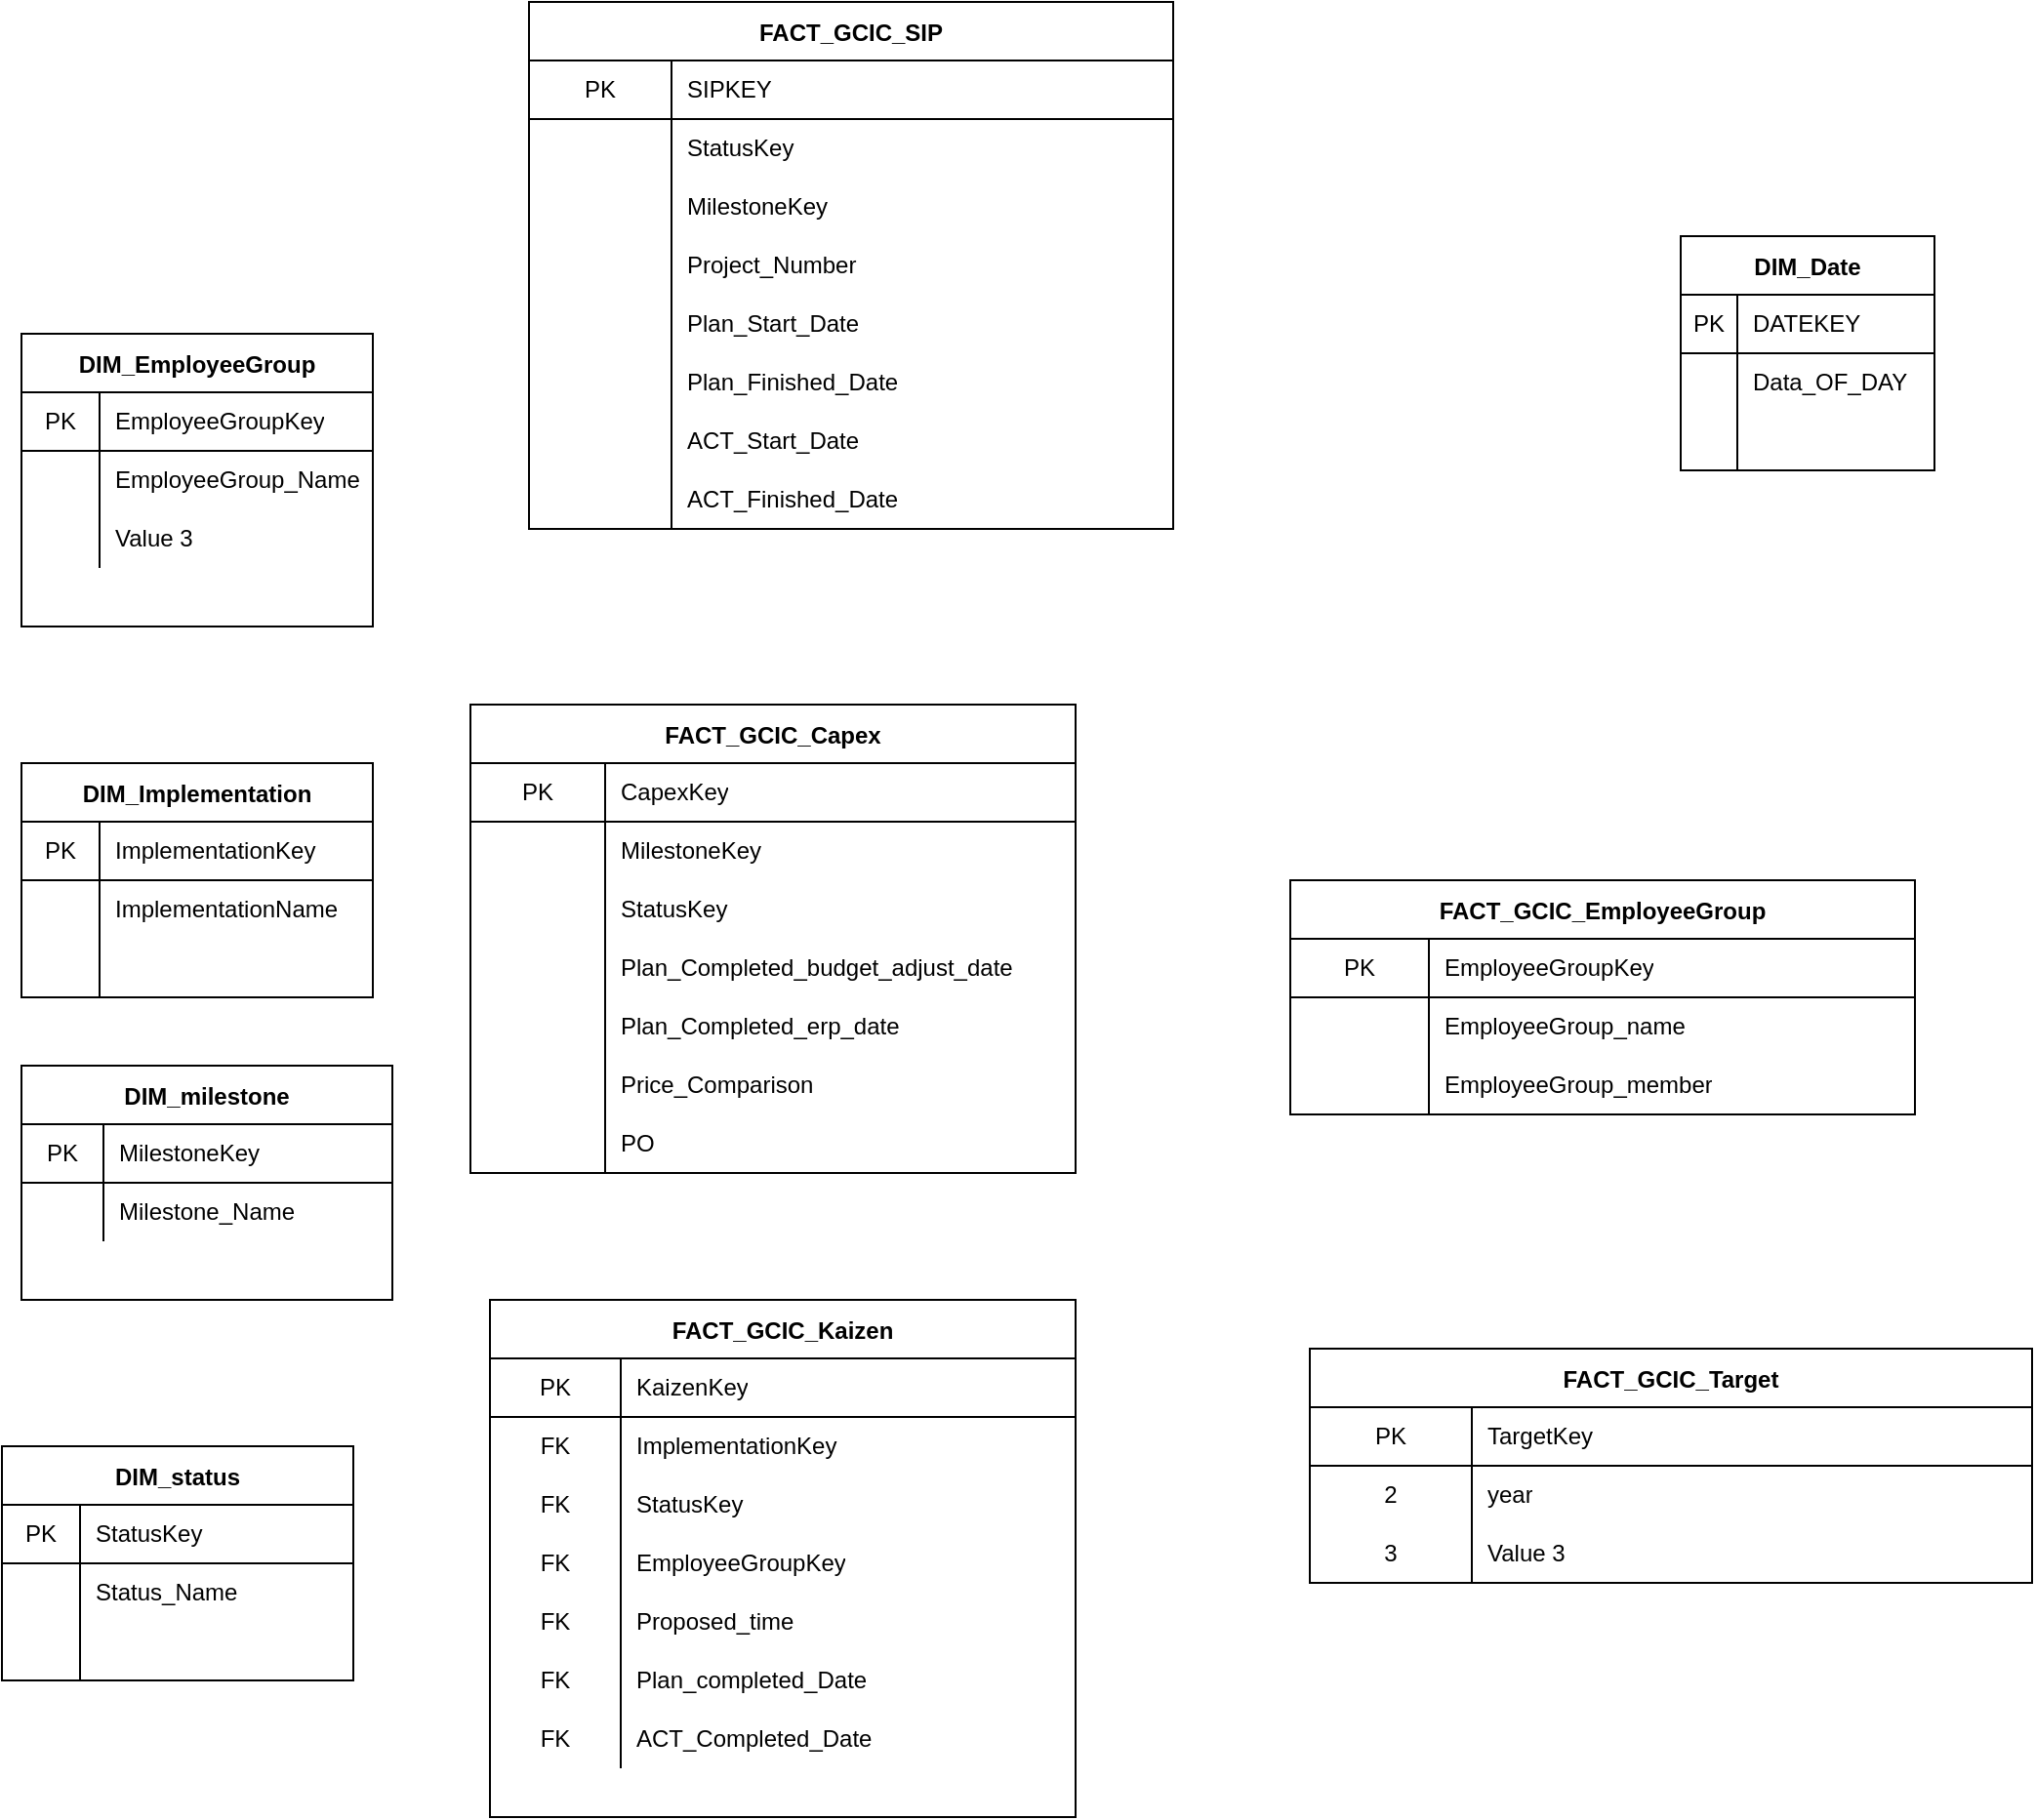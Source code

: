 <mxfile version="15.3.8" type="github">
  <diagram id="zaXrCJrdFpZxVBQQO9Ak" name="Page-1">
    <mxGraphModel dx="1723" dy="1126" grid="1" gridSize="10" guides="1" tooltips="1" connect="1" arrows="1" fold="1" page="1" pageScale="1" pageWidth="827" pageHeight="1169" math="0" shadow="0">
      <root>
        <mxCell id="0" />
        <mxCell id="1" parent="0" />
        <mxCell id="Agc-1r0kQCSqEqMZcD7l-1" value="DIM_EmployeeGroup" style="shape=table;startSize=30;container=1;collapsible=0;childLayout=tableLayout;fixedRows=1;rowLines=0;fontStyle=1;align=center;pointerEvents=1;" parent="1" vertex="1">
          <mxGeometry x="-420" y="210" width="180" height="150" as="geometry" />
        </mxCell>
        <mxCell id="Agc-1r0kQCSqEqMZcD7l-2" value="" style="shape=partialRectangle;html=1;whiteSpace=wrap;collapsible=0;dropTarget=0;pointerEvents=1;fillColor=none;top=0;left=0;bottom=1;right=0;points=[[0,0.5],[1,0.5]];portConstraint=eastwest;" parent="Agc-1r0kQCSqEqMZcD7l-1" vertex="1">
          <mxGeometry y="30" width="180" height="30" as="geometry" />
        </mxCell>
        <mxCell id="Agc-1r0kQCSqEqMZcD7l-3" value="PK" style="shape=partialRectangle;html=1;whiteSpace=wrap;connectable=0;fillColor=none;top=0;left=0;bottom=0;right=0;overflow=hidden;pointerEvents=1;" parent="Agc-1r0kQCSqEqMZcD7l-2" vertex="1">
          <mxGeometry width="40" height="30" as="geometry">
            <mxRectangle width="40" height="30" as="alternateBounds" />
          </mxGeometry>
        </mxCell>
        <mxCell id="Agc-1r0kQCSqEqMZcD7l-4" value="EmployeeGroupKey" style="shape=partialRectangle;html=1;whiteSpace=wrap;connectable=0;fillColor=none;top=0;left=0;bottom=0;right=0;align=left;spacingLeft=6;overflow=hidden;pointerEvents=1;" parent="Agc-1r0kQCSqEqMZcD7l-2" vertex="1">
          <mxGeometry x="40" width="140" height="30" as="geometry">
            <mxRectangle width="140" height="30" as="alternateBounds" />
          </mxGeometry>
        </mxCell>
        <mxCell id="Agc-1r0kQCSqEqMZcD7l-5" value="" style="shape=partialRectangle;html=1;whiteSpace=wrap;collapsible=0;dropTarget=0;pointerEvents=1;fillColor=none;top=0;left=0;bottom=0;right=0;points=[[0,0.5],[1,0.5]];portConstraint=eastwest;" parent="Agc-1r0kQCSqEqMZcD7l-1" vertex="1">
          <mxGeometry y="60" width="180" height="30" as="geometry" />
        </mxCell>
        <mxCell id="Agc-1r0kQCSqEqMZcD7l-6" value="" style="shape=partialRectangle;html=1;whiteSpace=wrap;connectable=0;fillColor=none;top=0;left=0;bottom=0;right=0;overflow=hidden;pointerEvents=1;" parent="Agc-1r0kQCSqEqMZcD7l-5" vertex="1">
          <mxGeometry width="40" height="30" as="geometry">
            <mxRectangle width="40" height="30" as="alternateBounds" />
          </mxGeometry>
        </mxCell>
        <mxCell id="Agc-1r0kQCSqEqMZcD7l-7" value="EmployeeGroup_Name" style="shape=partialRectangle;html=1;whiteSpace=wrap;connectable=0;fillColor=none;top=0;left=0;bottom=0;right=0;align=left;spacingLeft=6;overflow=hidden;pointerEvents=1;" parent="Agc-1r0kQCSqEqMZcD7l-5" vertex="1">
          <mxGeometry x="40" width="140" height="30" as="geometry">
            <mxRectangle width="140" height="30" as="alternateBounds" />
          </mxGeometry>
        </mxCell>
        <mxCell id="Agc-1r0kQCSqEqMZcD7l-8" value="" style="shape=partialRectangle;html=1;whiteSpace=wrap;collapsible=0;dropTarget=0;pointerEvents=1;fillColor=none;top=0;left=0;bottom=0;right=0;points=[[0,0.5],[1,0.5]];portConstraint=eastwest;" parent="Agc-1r0kQCSqEqMZcD7l-1" vertex="1">
          <mxGeometry y="90" width="180" height="30" as="geometry" />
        </mxCell>
        <mxCell id="Agc-1r0kQCSqEqMZcD7l-9" value="" style="shape=partialRectangle;html=1;whiteSpace=wrap;connectable=0;fillColor=none;top=0;left=0;bottom=0;right=0;overflow=hidden;pointerEvents=1;" parent="Agc-1r0kQCSqEqMZcD7l-8" vertex="1">
          <mxGeometry width="40" height="30" as="geometry">
            <mxRectangle width="40" height="30" as="alternateBounds" />
          </mxGeometry>
        </mxCell>
        <mxCell id="Agc-1r0kQCSqEqMZcD7l-10" value="Value 3" style="shape=partialRectangle;html=1;whiteSpace=wrap;connectable=0;fillColor=none;top=0;left=0;bottom=0;right=0;align=left;spacingLeft=6;overflow=hidden;pointerEvents=1;" parent="Agc-1r0kQCSqEqMZcD7l-8" vertex="1">
          <mxGeometry x="40" width="140" height="30" as="geometry">
            <mxRectangle width="140" height="30" as="alternateBounds" />
          </mxGeometry>
        </mxCell>
        <mxCell id="Agc-1r0kQCSqEqMZcD7l-11" value="FACT_GCIC_SIP" style="shape=table;startSize=30;container=1;collapsible=0;childLayout=tableLayout;fixedRows=1;rowLines=0;fontStyle=1;align=center;pointerEvents=1;" parent="1" vertex="1">
          <mxGeometry x="-160" y="40" width="330" height="270" as="geometry" />
        </mxCell>
        <mxCell id="Agc-1r0kQCSqEqMZcD7l-12" value="" style="shape=partialRectangle;html=1;whiteSpace=wrap;collapsible=0;dropTarget=0;pointerEvents=1;fillColor=none;top=0;left=0;bottom=1;right=0;points=[[0,0.5],[1,0.5]];portConstraint=eastwest;" parent="Agc-1r0kQCSqEqMZcD7l-11" vertex="1">
          <mxGeometry y="30" width="330" height="30" as="geometry" />
        </mxCell>
        <mxCell id="Agc-1r0kQCSqEqMZcD7l-13" value="PK" style="shape=partialRectangle;html=1;whiteSpace=wrap;connectable=0;fillColor=none;top=0;left=0;bottom=0;right=0;overflow=hidden;pointerEvents=1;" parent="Agc-1r0kQCSqEqMZcD7l-12" vertex="1">
          <mxGeometry width="73" height="30" as="geometry">
            <mxRectangle width="73" height="30" as="alternateBounds" />
          </mxGeometry>
        </mxCell>
        <mxCell id="Agc-1r0kQCSqEqMZcD7l-14" value="SIPKEY" style="shape=partialRectangle;html=1;whiteSpace=wrap;connectable=0;fillColor=none;top=0;left=0;bottom=0;right=0;align=left;spacingLeft=6;overflow=hidden;pointerEvents=1;" parent="Agc-1r0kQCSqEqMZcD7l-12" vertex="1">
          <mxGeometry x="73" width="257" height="30" as="geometry">
            <mxRectangle width="257" height="30" as="alternateBounds" />
          </mxGeometry>
        </mxCell>
        <mxCell id="Agc-1r0kQCSqEqMZcD7l-15" value="" style="shape=partialRectangle;html=1;whiteSpace=wrap;collapsible=0;dropTarget=0;pointerEvents=1;fillColor=none;top=0;left=0;bottom=0;right=0;points=[[0,0.5],[1,0.5]];portConstraint=eastwest;" parent="Agc-1r0kQCSqEqMZcD7l-11" vertex="1">
          <mxGeometry y="60" width="330" height="30" as="geometry" />
        </mxCell>
        <mxCell id="Agc-1r0kQCSqEqMZcD7l-16" value="" style="shape=partialRectangle;html=1;whiteSpace=wrap;connectable=0;fillColor=none;top=0;left=0;bottom=0;right=0;overflow=hidden;pointerEvents=1;" parent="Agc-1r0kQCSqEqMZcD7l-15" vertex="1">
          <mxGeometry width="73" height="30" as="geometry">
            <mxRectangle width="73" height="30" as="alternateBounds" />
          </mxGeometry>
        </mxCell>
        <mxCell id="Agc-1r0kQCSqEqMZcD7l-17" value="StatusKey" style="shape=partialRectangle;html=1;whiteSpace=wrap;connectable=0;fillColor=none;top=0;left=0;bottom=0;right=0;align=left;spacingLeft=6;overflow=hidden;pointerEvents=1;" parent="Agc-1r0kQCSqEqMZcD7l-15" vertex="1">
          <mxGeometry x="73" width="257" height="30" as="geometry">
            <mxRectangle width="257" height="30" as="alternateBounds" />
          </mxGeometry>
        </mxCell>
        <mxCell id="Agc-1r0kQCSqEqMZcD7l-18" value="" style="shape=partialRectangle;html=1;whiteSpace=wrap;collapsible=0;dropTarget=0;pointerEvents=1;fillColor=none;top=0;left=0;bottom=0;right=0;points=[[0,0.5],[1,0.5]];portConstraint=eastwest;" parent="Agc-1r0kQCSqEqMZcD7l-11" vertex="1">
          <mxGeometry y="90" width="330" height="30" as="geometry" />
        </mxCell>
        <mxCell id="Agc-1r0kQCSqEqMZcD7l-19" value="" style="shape=partialRectangle;html=1;whiteSpace=wrap;connectable=0;fillColor=none;top=0;left=0;bottom=0;right=0;overflow=hidden;pointerEvents=1;" parent="Agc-1r0kQCSqEqMZcD7l-18" vertex="1">
          <mxGeometry width="73" height="30" as="geometry">
            <mxRectangle width="73" height="30" as="alternateBounds" />
          </mxGeometry>
        </mxCell>
        <mxCell id="Agc-1r0kQCSqEqMZcD7l-20" value="MilestoneKey&lt;br&gt;" style="shape=partialRectangle;html=1;whiteSpace=wrap;connectable=0;fillColor=none;top=0;left=0;bottom=0;right=0;align=left;spacingLeft=6;overflow=hidden;pointerEvents=1;" parent="Agc-1r0kQCSqEqMZcD7l-18" vertex="1">
          <mxGeometry x="73" width="257" height="30" as="geometry">
            <mxRectangle width="257" height="30" as="alternateBounds" />
          </mxGeometry>
        </mxCell>
        <mxCell id="WcXjS_84_nvXIMCtVa-o-60" value="" style="shape=partialRectangle;html=1;whiteSpace=wrap;collapsible=0;dropTarget=0;pointerEvents=1;fillColor=none;top=0;left=0;bottom=0;right=0;points=[[0,0.5],[1,0.5]];portConstraint=eastwest;" vertex="1" parent="Agc-1r0kQCSqEqMZcD7l-11">
          <mxGeometry y="120" width="330" height="30" as="geometry" />
        </mxCell>
        <mxCell id="WcXjS_84_nvXIMCtVa-o-61" value="" style="shape=partialRectangle;html=1;whiteSpace=wrap;connectable=0;fillColor=none;top=0;left=0;bottom=0;right=0;overflow=hidden;pointerEvents=1;" vertex="1" parent="WcXjS_84_nvXIMCtVa-o-60">
          <mxGeometry width="73" height="30" as="geometry">
            <mxRectangle width="73" height="30" as="alternateBounds" />
          </mxGeometry>
        </mxCell>
        <mxCell id="WcXjS_84_nvXIMCtVa-o-62" value="Project_Number" style="shape=partialRectangle;html=1;whiteSpace=wrap;connectable=0;fillColor=none;top=0;left=0;bottom=0;right=0;align=left;spacingLeft=6;overflow=hidden;pointerEvents=1;" vertex="1" parent="WcXjS_84_nvXIMCtVa-o-60">
          <mxGeometry x="73" width="257" height="30" as="geometry">
            <mxRectangle width="257" height="30" as="alternateBounds" />
          </mxGeometry>
        </mxCell>
        <mxCell id="WcXjS_84_nvXIMCtVa-o-8" value="" style="shape=partialRectangle;html=1;whiteSpace=wrap;collapsible=0;dropTarget=0;pointerEvents=1;fillColor=none;top=0;left=0;bottom=0;right=0;points=[[0,0.5],[1,0.5]];portConstraint=eastwest;" vertex="1" parent="Agc-1r0kQCSqEqMZcD7l-11">
          <mxGeometry y="150" width="330" height="30" as="geometry" />
        </mxCell>
        <mxCell id="WcXjS_84_nvXIMCtVa-o-9" value="" style="shape=partialRectangle;html=1;whiteSpace=wrap;connectable=0;fillColor=none;top=0;left=0;bottom=0;right=0;overflow=hidden;pointerEvents=1;" vertex="1" parent="WcXjS_84_nvXIMCtVa-o-8">
          <mxGeometry width="73" height="30" as="geometry">
            <mxRectangle width="73" height="30" as="alternateBounds" />
          </mxGeometry>
        </mxCell>
        <mxCell id="WcXjS_84_nvXIMCtVa-o-10" value="Plan_Start_Date" style="shape=partialRectangle;html=1;whiteSpace=wrap;connectable=0;fillColor=none;top=0;left=0;bottom=0;right=0;align=left;spacingLeft=6;overflow=hidden;pointerEvents=1;" vertex="1" parent="WcXjS_84_nvXIMCtVa-o-8">
          <mxGeometry x="73" width="257" height="30" as="geometry">
            <mxRectangle width="257" height="30" as="alternateBounds" />
          </mxGeometry>
        </mxCell>
        <mxCell id="Agc-1r0kQCSqEqMZcD7l-85" value="" style="shape=partialRectangle;html=1;whiteSpace=wrap;collapsible=0;dropTarget=0;pointerEvents=1;fillColor=none;top=0;left=0;bottom=0;right=0;points=[[0,0.5],[1,0.5]];portConstraint=eastwest;" parent="Agc-1r0kQCSqEqMZcD7l-11" vertex="1">
          <mxGeometry y="180" width="330" height="30" as="geometry" />
        </mxCell>
        <mxCell id="Agc-1r0kQCSqEqMZcD7l-86" value="" style="shape=partialRectangle;html=1;whiteSpace=wrap;connectable=0;fillColor=none;top=0;left=0;bottom=0;right=0;overflow=hidden;pointerEvents=1;" parent="Agc-1r0kQCSqEqMZcD7l-85" vertex="1">
          <mxGeometry width="73" height="30" as="geometry">
            <mxRectangle width="73" height="30" as="alternateBounds" />
          </mxGeometry>
        </mxCell>
        <mxCell id="Agc-1r0kQCSqEqMZcD7l-87" value="Plan_Finished_Date" style="shape=partialRectangle;html=1;whiteSpace=wrap;connectable=0;fillColor=none;top=0;left=0;bottom=0;right=0;align=left;spacingLeft=6;overflow=hidden;pointerEvents=1;" parent="Agc-1r0kQCSqEqMZcD7l-85" vertex="1">
          <mxGeometry x="73" width="257" height="30" as="geometry">
            <mxRectangle width="257" height="30" as="alternateBounds" />
          </mxGeometry>
        </mxCell>
        <mxCell id="Agc-1r0kQCSqEqMZcD7l-82" value="" style="shape=partialRectangle;html=1;whiteSpace=wrap;collapsible=0;dropTarget=0;pointerEvents=1;fillColor=none;top=0;left=0;bottom=0;right=0;points=[[0,0.5],[1,0.5]];portConstraint=eastwest;" parent="Agc-1r0kQCSqEqMZcD7l-11" vertex="1">
          <mxGeometry y="210" width="330" height="30" as="geometry" />
        </mxCell>
        <mxCell id="Agc-1r0kQCSqEqMZcD7l-83" value="" style="shape=partialRectangle;html=1;whiteSpace=wrap;connectable=0;fillColor=none;top=0;left=0;bottom=0;right=0;overflow=hidden;pointerEvents=1;" parent="Agc-1r0kQCSqEqMZcD7l-82" vertex="1">
          <mxGeometry width="73" height="30" as="geometry">
            <mxRectangle width="73" height="30" as="alternateBounds" />
          </mxGeometry>
        </mxCell>
        <mxCell id="Agc-1r0kQCSqEqMZcD7l-84" value="ACT_Start_Date" style="shape=partialRectangle;html=1;whiteSpace=wrap;connectable=0;fillColor=none;top=0;left=0;bottom=0;right=0;align=left;spacingLeft=6;overflow=hidden;pointerEvents=1;" parent="Agc-1r0kQCSqEqMZcD7l-82" vertex="1">
          <mxGeometry x="73" width="257" height="30" as="geometry">
            <mxRectangle width="257" height="30" as="alternateBounds" />
          </mxGeometry>
        </mxCell>
        <mxCell id="WcXjS_84_nvXIMCtVa-o-2" value="" style="shape=partialRectangle;html=1;whiteSpace=wrap;collapsible=0;dropTarget=0;pointerEvents=1;fillColor=none;top=0;left=0;bottom=0;right=0;points=[[0,0.5],[1,0.5]];portConstraint=eastwest;" vertex="1" parent="Agc-1r0kQCSqEqMZcD7l-11">
          <mxGeometry y="240" width="330" height="30" as="geometry" />
        </mxCell>
        <mxCell id="WcXjS_84_nvXIMCtVa-o-3" value="" style="shape=partialRectangle;html=1;whiteSpace=wrap;connectable=0;fillColor=none;top=0;left=0;bottom=0;right=0;overflow=hidden;pointerEvents=1;" vertex="1" parent="WcXjS_84_nvXIMCtVa-o-2">
          <mxGeometry width="73" height="30" as="geometry">
            <mxRectangle width="73" height="30" as="alternateBounds" />
          </mxGeometry>
        </mxCell>
        <mxCell id="WcXjS_84_nvXIMCtVa-o-4" value="ACT_Finished_Date" style="shape=partialRectangle;html=1;whiteSpace=wrap;connectable=0;fillColor=none;top=0;left=0;bottom=0;right=0;align=left;spacingLeft=6;overflow=hidden;pointerEvents=1;" vertex="1" parent="WcXjS_84_nvXIMCtVa-o-2">
          <mxGeometry x="73" width="257" height="30" as="geometry">
            <mxRectangle width="257" height="30" as="alternateBounds" />
          </mxGeometry>
        </mxCell>
        <mxCell id="Agc-1r0kQCSqEqMZcD7l-21" value="DIM_Implementation" style="shape=table;startSize=30;container=1;collapsible=0;childLayout=tableLayout;fixedRows=1;rowLines=0;fontStyle=1;align=center;pointerEvents=1;" parent="1" vertex="1">
          <mxGeometry x="-420" y="430" width="180" height="120" as="geometry" />
        </mxCell>
        <mxCell id="Agc-1r0kQCSqEqMZcD7l-22" value="" style="shape=partialRectangle;html=1;whiteSpace=wrap;collapsible=0;dropTarget=0;pointerEvents=1;fillColor=none;top=0;left=0;bottom=1;right=0;points=[[0,0.5],[1,0.5]];portConstraint=eastwest;" parent="Agc-1r0kQCSqEqMZcD7l-21" vertex="1">
          <mxGeometry y="30" width="180" height="30" as="geometry" />
        </mxCell>
        <mxCell id="Agc-1r0kQCSqEqMZcD7l-23" value="PK" style="shape=partialRectangle;html=1;whiteSpace=wrap;connectable=0;fillColor=none;top=0;left=0;bottom=0;right=0;overflow=hidden;pointerEvents=1;" parent="Agc-1r0kQCSqEqMZcD7l-22" vertex="1">
          <mxGeometry width="40" height="30" as="geometry">
            <mxRectangle width="40" height="30" as="alternateBounds" />
          </mxGeometry>
        </mxCell>
        <mxCell id="Agc-1r0kQCSqEqMZcD7l-24" value="ImplementationKey" style="shape=partialRectangle;html=1;whiteSpace=wrap;connectable=0;fillColor=none;top=0;left=0;bottom=0;right=0;align=left;spacingLeft=6;overflow=hidden;pointerEvents=1;" parent="Agc-1r0kQCSqEqMZcD7l-22" vertex="1">
          <mxGeometry x="40" width="140" height="30" as="geometry">
            <mxRectangle width="140" height="30" as="alternateBounds" />
          </mxGeometry>
        </mxCell>
        <mxCell id="Agc-1r0kQCSqEqMZcD7l-25" value="" style="shape=partialRectangle;html=1;whiteSpace=wrap;collapsible=0;dropTarget=0;pointerEvents=1;fillColor=none;top=0;left=0;bottom=0;right=0;points=[[0,0.5],[1,0.5]];portConstraint=eastwest;" parent="Agc-1r0kQCSqEqMZcD7l-21" vertex="1">
          <mxGeometry y="60" width="180" height="30" as="geometry" />
        </mxCell>
        <mxCell id="Agc-1r0kQCSqEqMZcD7l-26" value="" style="shape=partialRectangle;html=1;whiteSpace=wrap;connectable=0;fillColor=none;top=0;left=0;bottom=0;right=0;overflow=hidden;pointerEvents=1;" parent="Agc-1r0kQCSqEqMZcD7l-25" vertex="1">
          <mxGeometry width="40" height="30" as="geometry">
            <mxRectangle width="40" height="30" as="alternateBounds" />
          </mxGeometry>
        </mxCell>
        <mxCell id="Agc-1r0kQCSqEqMZcD7l-27" value="ImplementationName" style="shape=partialRectangle;html=1;whiteSpace=wrap;connectable=0;fillColor=none;top=0;left=0;bottom=0;right=0;align=left;spacingLeft=6;overflow=hidden;pointerEvents=1;" parent="Agc-1r0kQCSqEqMZcD7l-25" vertex="1">
          <mxGeometry x="40" width="140" height="30" as="geometry">
            <mxRectangle width="140" height="30" as="alternateBounds" />
          </mxGeometry>
        </mxCell>
        <mxCell id="Agc-1r0kQCSqEqMZcD7l-28" value="" style="shape=partialRectangle;html=1;whiteSpace=wrap;collapsible=0;dropTarget=0;pointerEvents=1;fillColor=none;top=0;left=0;bottom=0;right=0;points=[[0,0.5],[1,0.5]];portConstraint=eastwest;" parent="Agc-1r0kQCSqEqMZcD7l-21" vertex="1">
          <mxGeometry y="90" width="180" height="30" as="geometry" />
        </mxCell>
        <mxCell id="Agc-1r0kQCSqEqMZcD7l-29" value="" style="shape=partialRectangle;html=1;whiteSpace=wrap;connectable=0;fillColor=none;top=0;left=0;bottom=0;right=0;overflow=hidden;pointerEvents=1;" parent="Agc-1r0kQCSqEqMZcD7l-28" vertex="1">
          <mxGeometry width="40" height="30" as="geometry">
            <mxRectangle width="40" height="30" as="alternateBounds" />
          </mxGeometry>
        </mxCell>
        <mxCell id="Agc-1r0kQCSqEqMZcD7l-30" value="" style="shape=partialRectangle;html=1;whiteSpace=wrap;connectable=0;fillColor=none;top=0;left=0;bottom=0;right=0;align=left;spacingLeft=6;overflow=hidden;pointerEvents=1;" parent="Agc-1r0kQCSqEqMZcD7l-28" vertex="1">
          <mxGeometry x="40" width="140" height="30" as="geometry">
            <mxRectangle width="140" height="30" as="alternateBounds" />
          </mxGeometry>
        </mxCell>
        <mxCell id="Agc-1r0kQCSqEqMZcD7l-31" value="DIM_status" style="shape=table;startSize=30;container=1;collapsible=0;childLayout=tableLayout;fixedRows=1;rowLines=0;fontStyle=1;align=center;pointerEvents=1;" parent="1" vertex="1">
          <mxGeometry x="-430" y="780" width="180" height="120" as="geometry" />
        </mxCell>
        <mxCell id="Agc-1r0kQCSqEqMZcD7l-32" value="" style="shape=partialRectangle;html=1;whiteSpace=wrap;collapsible=0;dropTarget=0;pointerEvents=1;fillColor=none;top=0;left=0;bottom=1;right=0;points=[[0,0.5],[1,0.5]];portConstraint=eastwest;" parent="Agc-1r0kQCSqEqMZcD7l-31" vertex="1">
          <mxGeometry y="30" width="180" height="30" as="geometry" />
        </mxCell>
        <mxCell id="Agc-1r0kQCSqEqMZcD7l-33" value="PK" style="shape=partialRectangle;html=1;whiteSpace=wrap;connectable=0;fillColor=none;top=0;left=0;bottom=0;right=0;overflow=hidden;pointerEvents=1;" parent="Agc-1r0kQCSqEqMZcD7l-32" vertex="1">
          <mxGeometry width="40" height="30" as="geometry">
            <mxRectangle width="40" height="30" as="alternateBounds" />
          </mxGeometry>
        </mxCell>
        <mxCell id="Agc-1r0kQCSqEqMZcD7l-34" value="StatusKey" style="shape=partialRectangle;html=1;whiteSpace=wrap;connectable=0;fillColor=none;top=0;left=0;bottom=0;right=0;align=left;spacingLeft=6;overflow=hidden;pointerEvents=1;" parent="Agc-1r0kQCSqEqMZcD7l-32" vertex="1">
          <mxGeometry x="40" width="140" height="30" as="geometry">
            <mxRectangle width="140" height="30" as="alternateBounds" />
          </mxGeometry>
        </mxCell>
        <mxCell id="Agc-1r0kQCSqEqMZcD7l-35" value="" style="shape=partialRectangle;html=1;whiteSpace=wrap;collapsible=0;dropTarget=0;pointerEvents=1;fillColor=none;top=0;left=0;bottom=0;right=0;points=[[0,0.5],[1,0.5]];portConstraint=eastwest;" parent="Agc-1r0kQCSqEqMZcD7l-31" vertex="1">
          <mxGeometry y="60" width="180" height="30" as="geometry" />
        </mxCell>
        <mxCell id="Agc-1r0kQCSqEqMZcD7l-36" value="" style="shape=partialRectangle;html=1;whiteSpace=wrap;connectable=0;fillColor=none;top=0;left=0;bottom=0;right=0;overflow=hidden;pointerEvents=1;" parent="Agc-1r0kQCSqEqMZcD7l-35" vertex="1">
          <mxGeometry width="40" height="30" as="geometry">
            <mxRectangle width="40" height="30" as="alternateBounds" />
          </mxGeometry>
        </mxCell>
        <mxCell id="Agc-1r0kQCSqEqMZcD7l-37" value="Status_Name" style="shape=partialRectangle;html=1;whiteSpace=wrap;connectable=0;fillColor=none;top=0;left=0;bottom=0;right=0;align=left;spacingLeft=6;overflow=hidden;pointerEvents=1;" parent="Agc-1r0kQCSqEqMZcD7l-35" vertex="1">
          <mxGeometry x="40" width="140" height="30" as="geometry">
            <mxRectangle width="140" height="30" as="alternateBounds" />
          </mxGeometry>
        </mxCell>
        <mxCell id="Agc-1r0kQCSqEqMZcD7l-38" value="" style="shape=partialRectangle;html=1;whiteSpace=wrap;collapsible=0;dropTarget=0;pointerEvents=1;fillColor=none;top=0;left=0;bottom=0;right=0;points=[[0,0.5],[1,0.5]];portConstraint=eastwest;" parent="Agc-1r0kQCSqEqMZcD7l-31" vertex="1">
          <mxGeometry y="90" width="180" height="30" as="geometry" />
        </mxCell>
        <mxCell id="Agc-1r0kQCSqEqMZcD7l-39" value="" style="shape=partialRectangle;html=1;whiteSpace=wrap;connectable=0;fillColor=none;top=0;left=0;bottom=0;right=0;overflow=hidden;pointerEvents=1;" parent="Agc-1r0kQCSqEqMZcD7l-38" vertex="1">
          <mxGeometry width="40" height="30" as="geometry">
            <mxRectangle width="40" height="30" as="alternateBounds" />
          </mxGeometry>
        </mxCell>
        <mxCell id="Agc-1r0kQCSqEqMZcD7l-40" value="" style="shape=partialRectangle;html=1;whiteSpace=wrap;connectable=0;fillColor=none;top=0;left=0;bottom=0;right=0;align=left;spacingLeft=6;overflow=hidden;pointerEvents=1;" parent="Agc-1r0kQCSqEqMZcD7l-38" vertex="1">
          <mxGeometry x="40" width="140" height="30" as="geometry">
            <mxRectangle width="140" height="30" as="alternateBounds" />
          </mxGeometry>
        </mxCell>
        <mxCell id="Agc-1r0kQCSqEqMZcD7l-41" value="FACT_GCIC_Kaizen" style="shape=table;startSize=30;container=1;collapsible=0;childLayout=tableLayout;fixedRows=1;rowLines=0;fontStyle=1;align=center;pointerEvents=1;" parent="1" vertex="1">
          <mxGeometry x="-180" y="705" width="300" height="265" as="geometry" />
        </mxCell>
        <mxCell id="Agc-1r0kQCSqEqMZcD7l-42" value="" style="shape=partialRectangle;html=1;whiteSpace=wrap;collapsible=0;dropTarget=0;pointerEvents=1;fillColor=none;top=0;left=0;bottom=1;right=0;points=[[0,0.5],[1,0.5]];portConstraint=eastwest;" parent="Agc-1r0kQCSqEqMZcD7l-41" vertex="1">
          <mxGeometry y="30" width="300" height="30" as="geometry" />
        </mxCell>
        <mxCell id="Agc-1r0kQCSqEqMZcD7l-43" value="PK" style="shape=partialRectangle;html=1;whiteSpace=wrap;connectable=0;fillColor=none;top=0;left=0;bottom=0;right=0;overflow=hidden;pointerEvents=1;" parent="Agc-1r0kQCSqEqMZcD7l-42" vertex="1">
          <mxGeometry width="67" height="30" as="geometry">
            <mxRectangle width="67" height="30" as="alternateBounds" />
          </mxGeometry>
        </mxCell>
        <mxCell id="Agc-1r0kQCSqEqMZcD7l-44" value="KaizenKey" style="shape=partialRectangle;html=1;whiteSpace=wrap;connectable=0;fillColor=none;top=0;left=0;bottom=0;right=0;align=left;spacingLeft=6;overflow=hidden;pointerEvents=1;" parent="Agc-1r0kQCSqEqMZcD7l-42" vertex="1">
          <mxGeometry x="67" width="233" height="30" as="geometry">
            <mxRectangle width="233" height="30" as="alternateBounds" />
          </mxGeometry>
        </mxCell>
        <mxCell id="Agc-1r0kQCSqEqMZcD7l-45" value="" style="shape=partialRectangle;html=1;whiteSpace=wrap;collapsible=0;dropTarget=0;pointerEvents=1;fillColor=none;top=0;left=0;bottom=0;right=0;points=[[0,0.5],[1,0.5]];portConstraint=eastwest;" parent="Agc-1r0kQCSqEqMZcD7l-41" vertex="1">
          <mxGeometry y="60" width="300" height="30" as="geometry" />
        </mxCell>
        <mxCell id="Agc-1r0kQCSqEqMZcD7l-46" value="FK" style="shape=partialRectangle;html=1;whiteSpace=wrap;connectable=0;fillColor=none;top=0;left=0;bottom=0;right=0;overflow=hidden;pointerEvents=1;" parent="Agc-1r0kQCSqEqMZcD7l-45" vertex="1">
          <mxGeometry width="67" height="30" as="geometry">
            <mxRectangle width="67" height="30" as="alternateBounds" />
          </mxGeometry>
        </mxCell>
        <mxCell id="Agc-1r0kQCSqEqMZcD7l-47" value="ImplementationKey" style="shape=partialRectangle;html=1;whiteSpace=wrap;connectable=0;fillColor=none;top=0;left=0;bottom=0;right=0;align=left;spacingLeft=6;overflow=hidden;pointerEvents=1;" parent="Agc-1r0kQCSqEqMZcD7l-45" vertex="1">
          <mxGeometry x="67" width="233" height="30" as="geometry">
            <mxRectangle width="233" height="30" as="alternateBounds" />
          </mxGeometry>
        </mxCell>
        <mxCell id="Agc-1r0kQCSqEqMZcD7l-48" value="" style="shape=partialRectangle;html=1;whiteSpace=wrap;collapsible=0;dropTarget=0;pointerEvents=1;fillColor=none;top=0;left=0;bottom=0;right=0;points=[[0,0.5],[1,0.5]];portConstraint=eastwest;" parent="Agc-1r0kQCSqEqMZcD7l-41" vertex="1">
          <mxGeometry y="90" width="300" height="30" as="geometry" />
        </mxCell>
        <mxCell id="Agc-1r0kQCSqEqMZcD7l-49" value="FK" style="shape=partialRectangle;html=1;whiteSpace=wrap;connectable=0;fillColor=none;top=0;left=0;bottom=0;right=0;overflow=hidden;pointerEvents=1;" parent="Agc-1r0kQCSqEqMZcD7l-48" vertex="1">
          <mxGeometry width="67" height="30" as="geometry">
            <mxRectangle width="67" height="30" as="alternateBounds" />
          </mxGeometry>
        </mxCell>
        <mxCell id="Agc-1r0kQCSqEqMZcD7l-50" value="StatusKey" style="shape=partialRectangle;html=1;whiteSpace=wrap;connectable=0;fillColor=none;top=0;left=0;bottom=0;right=0;align=left;spacingLeft=6;overflow=hidden;pointerEvents=1;" parent="Agc-1r0kQCSqEqMZcD7l-48" vertex="1">
          <mxGeometry x="67" width="233" height="30" as="geometry">
            <mxRectangle width="233" height="30" as="alternateBounds" />
          </mxGeometry>
        </mxCell>
        <mxCell id="WcXjS_84_nvXIMCtVa-o-24" value="" style="shape=partialRectangle;html=1;whiteSpace=wrap;collapsible=0;dropTarget=0;pointerEvents=1;fillColor=none;top=0;left=0;bottom=0;right=0;points=[[0,0.5],[1,0.5]];portConstraint=eastwest;" vertex="1" parent="Agc-1r0kQCSqEqMZcD7l-41">
          <mxGeometry y="120" width="300" height="30" as="geometry" />
        </mxCell>
        <mxCell id="WcXjS_84_nvXIMCtVa-o-25" value="FK" style="shape=partialRectangle;html=1;whiteSpace=wrap;connectable=0;fillColor=none;top=0;left=0;bottom=0;right=0;overflow=hidden;pointerEvents=1;" vertex="1" parent="WcXjS_84_nvXIMCtVa-o-24">
          <mxGeometry width="67" height="30" as="geometry">
            <mxRectangle width="67" height="30" as="alternateBounds" />
          </mxGeometry>
        </mxCell>
        <mxCell id="WcXjS_84_nvXIMCtVa-o-26" value="EmployeeGroupKey" style="shape=partialRectangle;html=1;whiteSpace=wrap;connectable=0;fillColor=none;top=0;left=0;bottom=0;right=0;align=left;spacingLeft=6;overflow=hidden;pointerEvents=1;" vertex="1" parent="WcXjS_84_nvXIMCtVa-o-24">
          <mxGeometry x="67" width="233" height="30" as="geometry">
            <mxRectangle width="233" height="30" as="alternateBounds" />
          </mxGeometry>
        </mxCell>
        <mxCell id="WcXjS_84_nvXIMCtVa-o-27" value="" style="shape=partialRectangle;html=1;whiteSpace=wrap;collapsible=0;dropTarget=0;pointerEvents=1;fillColor=none;top=0;left=0;bottom=0;right=0;points=[[0,0.5],[1,0.5]];portConstraint=eastwest;" vertex="1" parent="Agc-1r0kQCSqEqMZcD7l-41">
          <mxGeometry y="150" width="300" height="30" as="geometry" />
        </mxCell>
        <mxCell id="WcXjS_84_nvXIMCtVa-o-28" value="FK" style="shape=partialRectangle;html=1;whiteSpace=wrap;connectable=0;fillColor=none;top=0;left=0;bottom=0;right=0;overflow=hidden;pointerEvents=1;" vertex="1" parent="WcXjS_84_nvXIMCtVa-o-27">
          <mxGeometry width="67" height="30" as="geometry">
            <mxRectangle width="67" height="30" as="alternateBounds" />
          </mxGeometry>
        </mxCell>
        <mxCell id="WcXjS_84_nvXIMCtVa-o-29" value="Proposed_time" style="shape=partialRectangle;html=1;whiteSpace=wrap;connectable=0;fillColor=none;top=0;left=0;bottom=0;right=0;align=left;spacingLeft=6;overflow=hidden;pointerEvents=1;" vertex="1" parent="WcXjS_84_nvXIMCtVa-o-27">
          <mxGeometry x="67" width="233" height="30" as="geometry">
            <mxRectangle width="233" height="30" as="alternateBounds" />
          </mxGeometry>
        </mxCell>
        <mxCell id="WcXjS_84_nvXIMCtVa-o-30" value="" style="shape=partialRectangle;html=1;whiteSpace=wrap;collapsible=0;dropTarget=0;pointerEvents=1;fillColor=none;top=0;left=0;bottom=0;right=0;points=[[0,0.5],[1,0.5]];portConstraint=eastwest;" vertex="1" parent="Agc-1r0kQCSqEqMZcD7l-41">
          <mxGeometry y="180" width="300" height="30" as="geometry" />
        </mxCell>
        <mxCell id="WcXjS_84_nvXIMCtVa-o-31" value="FK" style="shape=partialRectangle;html=1;whiteSpace=wrap;connectable=0;fillColor=none;top=0;left=0;bottom=0;right=0;overflow=hidden;pointerEvents=1;" vertex="1" parent="WcXjS_84_nvXIMCtVa-o-30">
          <mxGeometry width="67" height="30" as="geometry">
            <mxRectangle width="67" height="30" as="alternateBounds" />
          </mxGeometry>
        </mxCell>
        <mxCell id="WcXjS_84_nvXIMCtVa-o-32" value="Plan_completed_Date" style="shape=partialRectangle;html=1;whiteSpace=wrap;connectable=0;fillColor=none;top=0;left=0;bottom=0;right=0;align=left;spacingLeft=6;overflow=hidden;pointerEvents=1;" vertex="1" parent="WcXjS_84_nvXIMCtVa-o-30">
          <mxGeometry x="67" width="233" height="30" as="geometry">
            <mxRectangle width="233" height="30" as="alternateBounds" />
          </mxGeometry>
        </mxCell>
        <mxCell id="WcXjS_84_nvXIMCtVa-o-33" value="" style="shape=partialRectangle;html=1;whiteSpace=wrap;collapsible=0;dropTarget=0;pointerEvents=1;fillColor=none;top=0;left=0;bottom=0;right=0;points=[[0,0.5],[1,0.5]];portConstraint=eastwest;" vertex="1" parent="Agc-1r0kQCSqEqMZcD7l-41">
          <mxGeometry y="210" width="300" height="30" as="geometry" />
        </mxCell>
        <mxCell id="WcXjS_84_nvXIMCtVa-o-34" value="FK" style="shape=partialRectangle;html=1;whiteSpace=wrap;connectable=0;fillColor=none;top=0;left=0;bottom=0;right=0;overflow=hidden;pointerEvents=1;" vertex="1" parent="WcXjS_84_nvXIMCtVa-o-33">
          <mxGeometry width="67" height="30" as="geometry">
            <mxRectangle width="67" height="30" as="alternateBounds" />
          </mxGeometry>
        </mxCell>
        <mxCell id="WcXjS_84_nvXIMCtVa-o-35" value="ACT_Completed_Date" style="shape=partialRectangle;html=1;whiteSpace=wrap;connectable=0;fillColor=none;top=0;left=0;bottom=0;right=0;align=left;spacingLeft=6;overflow=hidden;pointerEvents=1;" vertex="1" parent="WcXjS_84_nvXIMCtVa-o-33">
          <mxGeometry x="67" width="233" height="30" as="geometry">
            <mxRectangle width="233" height="30" as="alternateBounds" />
          </mxGeometry>
        </mxCell>
        <mxCell id="Agc-1r0kQCSqEqMZcD7l-52" value="FACT_GCIC_Capex" style="shape=table;startSize=30;container=1;collapsible=0;childLayout=tableLayout;fixedRows=1;rowLines=0;fontStyle=1;align=center;pointerEvents=1;" parent="1" vertex="1">
          <mxGeometry x="-190" y="400" width="310" height="240" as="geometry" />
        </mxCell>
        <mxCell id="Agc-1r0kQCSqEqMZcD7l-53" value="" style="shape=partialRectangle;html=1;whiteSpace=wrap;collapsible=0;dropTarget=0;pointerEvents=1;fillColor=none;top=0;left=0;bottom=1;right=0;points=[[0,0.5],[1,0.5]];portConstraint=eastwest;" parent="Agc-1r0kQCSqEqMZcD7l-52" vertex="1">
          <mxGeometry y="30" width="310" height="30" as="geometry" />
        </mxCell>
        <mxCell id="Agc-1r0kQCSqEqMZcD7l-54" value="PK" style="shape=partialRectangle;html=1;whiteSpace=wrap;connectable=0;fillColor=none;top=0;left=0;bottom=0;right=0;overflow=hidden;pointerEvents=1;" parent="Agc-1r0kQCSqEqMZcD7l-53" vertex="1">
          <mxGeometry width="69" height="30" as="geometry">
            <mxRectangle width="69" height="30" as="alternateBounds" />
          </mxGeometry>
        </mxCell>
        <mxCell id="Agc-1r0kQCSqEqMZcD7l-55" value="CapexKey" style="shape=partialRectangle;html=1;whiteSpace=wrap;connectable=0;fillColor=none;top=0;left=0;bottom=0;right=0;align=left;spacingLeft=6;overflow=hidden;pointerEvents=1;" parent="Agc-1r0kQCSqEqMZcD7l-53" vertex="1">
          <mxGeometry x="69" width="241" height="30" as="geometry">
            <mxRectangle width="241" height="30" as="alternateBounds" />
          </mxGeometry>
        </mxCell>
        <mxCell id="Agc-1r0kQCSqEqMZcD7l-56" value="" style="shape=partialRectangle;html=1;whiteSpace=wrap;collapsible=0;dropTarget=0;pointerEvents=1;fillColor=none;top=0;left=0;bottom=0;right=0;points=[[0,0.5],[1,0.5]];portConstraint=eastwest;" parent="Agc-1r0kQCSqEqMZcD7l-52" vertex="1">
          <mxGeometry y="60" width="310" height="30" as="geometry" />
        </mxCell>
        <mxCell id="Agc-1r0kQCSqEqMZcD7l-57" value="" style="shape=partialRectangle;html=1;whiteSpace=wrap;connectable=0;fillColor=none;top=0;left=0;bottom=0;right=0;overflow=hidden;pointerEvents=1;" parent="Agc-1r0kQCSqEqMZcD7l-56" vertex="1">
          <mxGeometry width="69" height="30" as="geometry">
            <mxRectangle width="69" height="30" as="alternateBounds" />
          </mxGeometry>
        </mxCell>
        <mxCell id="Agc-1r0kQCSqEqMZcD7l-58" value="MilestoneKey" style="shape=partialRectangle;html=1;whiteSpace=wrap;connectable=0;fillColor=none;top=0;left=0;bottom=0;right=0;align=left;spacingLeft=6;overflow=hidden;pointerEvents=1;" parent="Agc-1r0kQCSqEqMZcD7l-56" vertex="1">
          <mxGeometry x="69" width="241" height="30" as="geometry">
            <mxRectangle width="241" height="30" as="alternateBounds" />
          </mxGeometry>
        </mxCell>
        <mxCell id="Agc-1r0kQCSqEqMZcD7l-59" value="" style="shape=partialRectangle;html=1;whiteSpace=wrap;collapsible=0;dropTarget=0;pointerEvents=1;fillColor=none;top=0;left=0;bottom=0;right=0;points=[[0,0.5],[1,0.5]];portConstraint=eastwest;" parent="Agc-1r0kQCSqEqMZcD7l-52" vertex="1">
          <mxGeometry y="90" width="310" height="30" as="geometry" />
        </mxCell>
        <mxCell id="Agc-1r0kQCSqEqMZcD7l-60" value="" style="shape=partialRectangle;html=1;whiteSpace=wrap;connectable=0;fillColor=none;top=0;left=0;bottom=0;right=0;overflow=hidden;pointerEvents=1;" parent="Agc-1r0kQCSqEqMZcD7l-59" vertex="1">
          <mxGeometry width="69" height="30" as="geometry">
            <mxRectangle width="69" height="30" as="alternateBounds" />
          </mxGeometry>
        </mxCell>
        <mxCell id="Agc-1r0kQCSqEqMZcD7l-61" value="StatusKey" style="shape=partialRectangle;html=1;whiteSpace=wrap;connectable=0;fillColor=none;top=0;left=0;bottom=0;right=0;align=left;spacingLeft=6;overflow=hidden;pointerEvents=1;" parent="Agc-1r0kQCSqEqMZcD7l-59" vertex="1">
          <mxGeometry x="69" width="241" height="30" as="geometry">
            <mxRectangle width="241" height="30" as="alternateBounds" />
          </mxGeometry>
        </mxCell>
        <mxCell id="WcXjS_84_nvXIMCtVa-o-12" value="" style="shape=partialRectangle;html=1;whiteSpace=wrap;collapsible=0;dropTarget=0;pointerEvents=1;fillColor=none;top=0;left=0;bottom=0;right=0;points=[[0,0.5],[1,0.5]];portConstraint=eastwest;" vertex="1" parent="Agc-1r0kQCSqEqMZcD7l-52">
          <mxGeometry y="120" width="310" height="30" as="geometry" />
        </mxCell>
        <mxCell id="WcXjS_84_nvXIMCtVa-o-13" value="" style="shape=partialRectangle;html=1;whiteSpace=wrap;connectable=0;fillColor=none;top=0;left=0;bottom=0;right=0;overflow=hidden;pointerEvents=1;" vertex="1" parent="WcXjS_84_nvXIMCtVa-o-12">
          <mxGeometry width="69" height="30" as="geometry">
            <mxRectangle width="69" height="30" as="alternateBounds" />
          </mxGeometry>
        </mxCell>
        <mxCell id="WcXjS_84_nvXIMCtVa-o-14" value="Plan_Completed_budget_adjust_date" style="shape=partialRectangle;html=1;whiteSpace=wrap;connectable=0;fillColor=none;top=0;left=0;bottom=0;right=0;align=left;spacingLeft=6;overflow=hidden;pointerEvents=1;" vertex="1" parent="WcXjS_84_nvXIMCtVa-o-12">
          <mxGeometry x="69" width="241" height="30" as="geometry">
            <mxRectangle width="241" height="30" as="alternateBounds" />
          </mxGeometry>
        </mxCell>
        <mxCell id="WcXjS_84_nvXIMCtVa-o-15" value="" style="shape=partialRectangle;html=1;whiteSpace=wrap;collapsible=0;dropTarget=0;pointerEvents=1;fillColor=none;top=0;left=0;bottom=0;right=0;points=[[0,0.5],[1,0.5]];portConstraint=eastwest;" vertex="1" parent="Agc-1r0kQCSqEqMZcD7l-52">
          <mxGeometry y="150" width="310" height="30" as="geometry" />
        </mxCell>
        <mxCell id="WcXjS_84_nvXIMCtVa-o-16" value="" style="shape=partialRectangle;html=1;whiteSpace=wrap;connectable=0;fillColor=none;top=0;left=0;bottom=0;right=0;overflow=hidden;pointerEvents=1;" vertex="1" parent="WcXjS_84_nvXIMCtVa-o-15">
          <mxGeometry width="69" height="30" as="geometry">
            <mxRectangle width="69" height="30" as="alternateBounds" />
          </mxGeometry>
        </mxCell>
        <mxCell id="WcXjS_84_nvXIMCtVa-o-17" value="Plan_Completed_erp_date" style="shape=partialRectangle;html=1;whiteSpace=wrap;connectable=0;fillColor=none;top=0;left=0;bottom=0;right=0;align=left;spacingLeft=6;overflow=hidden;pointerEvents=1;" vertex="1" parent="WcXjS_84_nvXIMCtVa-o-15">
          <mxGeometry x="69" width="241" height="30" as="geometry">
            <mxRectangle width="241" height="30" as="alternateBounds" />
          </mxGeometry>
        </mxCell>
        <mxCell id="WcXjS_84_nvXIMCtVa-o-18" value="" style="shape=partialRectangle;html=1;whiteSpace=wrap;collapsible=0;dropTarget=0;pointerEvents=1;fillColor=none;top=0;left=0;bottom=0;right=0;points=[[0,0.5],[1,0.5]];portConstraint=eastwest;" vertex="1" parent="Agc-1r0kQCSqEqMZcD7l-52">
          <mxGeometry y="180" width="310" height="30" as="geometry" />
        </mxCell>
        <mxCell id="WcXjS_84_nvXIMCtVa-o-19" value="" style="shape=partialRectangle;html=1;whiteSpace=wrap;connectable=0;fillColor=none;top=0;left=0;bottom=0;right=0;overflow=hidden;pointerEvents=1;" vertex="1" parent="WcXjS_84_nvXIMCtVa-o-18">
          <mxGeometry width="69" height="30" as="geometry">
            <mxRectangle width="69" height="30" as="alternateBounds" />
          </mxGeometry>
        </mxCell>
        <mxCell id="WcXjS_84_nvXIMCtVa-o-20" value="Price_Comparison" style="shape=partialRectangle;html=1;whiteSpace=wrap;connectable=0;fillColor=none;top=0;left=0;bottom=0;right=0;align=left;spacingLeft=6;overflow=hidden;pointerEvents=1;" vertex="1" parent="WcXjS_84_nvXIMCtVa-o-18">
          <mxGeometry x="69" width="241" height="30" as="geometry">
            <mxRectangle width="241" height="30" as="alternateBounds" />
          </mxGeometry>
        </mxCell>
        <mxCell id="WcXjS_84_nvXIMCtVa-o-21" value="" style="shape=partialRectangle;html=1;whiteSpace=wrap;collapsible=0;dropTarget=0;pointerEvents=1;fillColor=none;top=0;left=0;bottom=0;right=0;points=[[0,0.5],[1,0.5]];portConstraint=eastwest;" vertex="1" parent="Agc-1r0kQCSqEqMZcD7l-52">
          <mxGeometry y="210" width="310" height="30" as="geometry" />
        </mxCell>
        <mxCell id="WcXjS_84_nvXIMCtVa-o-22" value="" style="shape=partialRectangle;html=1;whiteSpace=wrap;connectable=0;fillColor=none;top=0;left=0;bottom=0;right=0;overflow=hidden;pointerEvents=1;" vertex="1" parent="WcXjS_84_nvXIMCtVa-o-21">
          <mxGeometry width="69" height="30" as="geometry">
            <mxRectangle width="69" height="30" as="alternateBounds" />
          </mxGeometry>
        </mxCell>
        <mxCell id="WcXjS_84_nvXIMCtVa-o-23" value="PO" style="shape=partialRectangle;html=1;whiteSpace=wrap;connectable=0;fillColor=none;top=0;left=0;bottom=0;right=0;align=left;spacingLeft=6;overflow=hidden;pointerEvents=1;" vertex="1" parent="WcXjS_84_nvXIMCtVa-o-21">
          <mxGeometry x="69" width="241" height="30" as="geometry">
            <mxRectangle width="241" height="30" as="alternateBounds" />
          </mxGeometry>
        </mxCell>
        <mxCell id="Agc-1r0kQCSqEqMZcD7l-62" value="FACT_GCIC_Target" style="shape=table;startSize=30;container=1;collapsible=0;childLayout=tableLayout;fixedRows=1;rowLines=0;fontStyle=1;align=center;pointerEvents=1;" parent="1" vertex="1">
          <mxGeometry x="240" y="730" width="370" height="120" as="geometry" />
        </mxCell>
        <mxCell id="Agc-1r0kQCSqEqMZcD7l-63" value="" style="shape=partialRectangle;html=1;whiteSpace=wrap;collapsible=0;dropTarget=0;pointerEvents=1;fillColor=none;top=0;left=0;bottom=1;right=0;points=[[0,0.5],[1,0.5]];portConstraint=eastwest;" parent="Agc-1r0kQCSqEqMZcD7l-62" vertex="1">
          <mxGeometry y="30" width="370" height="30" as="geometry" />
        </mxCell>
        <mxCell id="Agc-1r0kQCSqEqMZcD7l-64" value="PK" style="shape=partialRectangle;html=1;whiteSpace=wrap;connectable=0;fillColor=none;top=0;left=0;bottom=0;right=0;overflow=hidden;pointerEvents=1;" parent="Agc-1r0kQCSqEqMZcD7l-63" vertex="1">
          <mxGeometry width="83" height="30" as="geometry">
            <mxRectangle width="83" height="30" as="alternateBounds" />
          </mxGeometry>
        </mxCell>
        <mxCell id="Agc-1r0kQCSqEqMZcD7l-65" value="TargetKey" style="shape=partialRectangle;html=1;whiteSpace=wrap;connectable=0;fillColor=none;top=0;left=0;bottom=0;right=0;align=left;spacingLeft=6;overflow=hidden;pointerEvents=1;" parent="Agc-1r0kQCSqEqMZcD7l-63" vertex="1">
          <mxGeometry x="83" width="287" height="30" as="geometry">
            <mxRectangle width="287" height="30" as="alternateBounds" />
          </mxGeometry>
        </mxCell>
        <mxCell id="Agc-1r0kQCSqEqMZcD7l-66" value="" style="shape=partialRectangle;html=1;whiteSpace=wrap;collapsible=0;dropTarget=0;pointerEvents=1;fillColor=none;top=0;left=0;bottom=0;right=0;points=[[0,0.5],[1,0.5]];portConstraint=eastwest;" parent="Agc-1r0kQCSqEqMZcD7l-62" vertex="1">
          <mxGeometry y="60" width="370" height="30" as="geometry" />
        </mxCell>
        <mxCell id="Agc-1r0kQCSqEqMZcD7l-67" value="2" style="shape=partialRectangle;html=1;whiteSpace=wrap;connectable=0;fillColor=none;top=0;left=0;bottom=0;right=0;overflow=hidden;pointerEvents=1;" parent="Agc-1r0kQCSqEqMZcD7l-66" vertex="1">
          <mxGeometry width="83" height="30" as="geometry">
            <mxRectangle width="83" height="30" as="alternateBounds" />
          </mxGeometry>
        </mxCell>
        <mxCell id="Agc-1r0kQCSqEqMZcD7l-68" value="year" style="shape=partialRectangle;html=1;whiteSpace=wrap;connectable=0;fillColor=none;top=0;left=0;bottom=0;right=0;align=left;spacingLeft=6;overflow=hidden;pointerEvents=1;" parent="Agc-1r0kQCSqEqMZcD7l-66" vertex="1">
          <mxGeometry x="83" width="287" height="30" as="geometry">
            <mxRectangle width="287" height="30" as="alternateBounds" />
          </mxGeometry>
        </mxCell>
        <mxCell id="Agc-1r0kQCSqEqMZcD7l-69" value="" style="shape=partialRectangle;html=1;whiteSpace=wrap;collapsible=0;dropTarget=0;pointerEvents=1;fillColor=none;top=0;left=0;bottom=0;right=0;points=[[0,0.5],[1,0.5]];portConstraint=eastwest;" parent="Agc-1r0kQCSqEqMZcD7l-62" vertex="1">
          <mxGeometry y="90" width="370" height="30" as="geometry" />
        </mxCell>
        <mxCell id="Agc-1r0kQCSqEqMZcD7l-70" value="3" style="shape=partialRectangle;html=1;whiteSpace=wrap;connectable=0;fillColor=none;top=0;left=0;bottom=0;right=0;overflow=hidden;pointerEvents=1;" parent="Agc-1r0kQCSqEqMZcD7l-69" vertex="1">
          <mxGeometry width="83" height="30" as="geometry">
            <mxRectangle width="83" height="30" as="alternateBounds" />
          </mxGeometry>
        </mxCell>
        <mxCell id="Agc-1r0kQCSqEqMZcD7l-71" value="Value 3" style="shape=partialRectangle;html=1;whiteSpace=wrap;connectable=0;fillColor=none;top=0;left=0;bottom=0;right=0;align=left;spacingLeft=6;overflow=hidden;pointerEvents=1;" parent="Agc-1r0kQCSqEqMZcD7l-69" vertex="1">
          <mxGeometry x="83" width="287" height="30" as="geometry">
            <mxRectangle width="287" height="30" as="alternateBounds" />
          </mxGeometry>
        </mxCell>
        <mxCell id="Agc-1r0kQCSqEqMZcD7l-72" value="DIM_milestone" style="shape=table;startSize=30;container=1;collapsible=0;childLayout=tableLayout;fixedRows=1;rowLines=0;fontStyle=1;align=center;pointerEvents=1;" parent="1" vertex="1">
          <mxGeometry x="-420" y="585" width="190" height="120" as="geometry" />
        </mxCell>
        <mxCell id="Agc-1r0kQCSqEqMZcD7l-73" value="" style="shape=partialRectangle;html=1;whiteSpace=wrap;collapsible=0;dropTarget=0;pointerEvents=1;fillColor=none;top=0;left=0;bottom=1;right=0;points=[[0,0.5],[1,0.5]];portConstraint=eastwest;" parent="Agc-1r0kQCSqEqMZcD7l-72" vertex="1">
          <mxGeometry y="30" width="190" height="30" as="geometry" />
        </mxCell>
        <mxCell id="Agc-1r0kQCSqEqMZcD7l-74" value="PK" style="shape=partialRectangle;html=1;whiteSpace=wrap;connectable=0;fillColor=none;top=0;left=0;bottom=0;right=0;overflow=hidden;pointerEvents=1;" parent="Agc-1r0kQCSqEqMZcD7l-73" vertex="1">
          <mxGeometry width="42" height="30" as="geometry">
            <mxRectangle width="42" height="30" as="alternateBounds" />
          </mxGeometry>
        </mxCell>
        <mxCell id="Agc-1r0kQCSqEqMZcD7l-75" value="MilestoneKey" style="shape=partialRectangle;html=1;whiteSpace=wrap;connectable=0;fillColor=none;top=0;left=0;bottom=0;right=0;align=left;spacingLeft=6;overflow=hidden;pointerEvents=1;" parent="Agc-1r0kQCSqEqMZcD7l-73" vertex="1">
          <mxGeometry x="42" width="148" height="30" as="geometry">
            <mxRectangle width="148" height="30" as="alternateBounds" />
          </mxGeometry>
        </mxCell>
        <mxCell id="Agc-1r0kQCSqEqMZcD7l-76" value="" style="shape=partialRectangle;html=1;whiteSpace=wrap;collapsible=0;dropTarget=0;pointerEvents=1;fillColor=none;top=0;left=0;bottom=0;right=0;points=[[0,0.5],[1,0.5]];portConstraint=eastwest;" parent="Agc-1r0kQCSqEqMZcD7l-72" vertex="1">
          <mxGeometry y="60" width="190" height="30" as="geometry" />
        </mxCell>
        <mxCell id="Agc-1r0kQCSqEqMZcD7l-77" value="" style="shape=partialRectangle;html=1;whiteSpace=wrap;connectable=0;fillColor=none;top=0;left=0;bottom=0;right=0;overflow=hidden;pointerEvents=1;" parent="Agc-1r0kQCSqEqMZcD7l-76" vertex="1">
          <mxGeometry width="42" height="30" as="geometry">
            <mxRectangle width="42" height="30" as="alternateBounds" />
          </mxGeometry>
        </mxCell>
        <mxCell id="Agc-1r0kQCSqEqMZcD7l-78" value="Milestone_Name" style="shape=partialRectangle;html=1;whiteSpace=wrap;connectable=0;fillColor=none;top=0;left=0;bottom=0;right=0;align=left;spacingLeft=6;overflow=hidden;pointerEvents=1;" parent="Agc-1r0kQCSqEqMZcD7l-76" vertex="1">
          <mxGeometry x="42" width="148" height="30" as="geometry">
            <mxRectangle width="148" height="30" as="alternateBounds" />
          </mxGeometry>
        </mxCell>
        <mxCell id="WcXjS_84_nvXIMCtVa-o-36" value="FACT_GCIC_EmployeeGroup" style="shape=table;startSize=30;container=1;collapsible=0;childLayout=tableLayout;fixedRows=1;rowLines=0;fontStyle=1;align=center;pointerEvents=1;" vertex="1" parent="1">
          <mxGeometry x="230" y="490" width="320" height="120" as="geometry" />
        </mxCell>
        <mxCell id="WcXjS_84_nvXIMCtVa-o-37" value="" style="shape=partialRectangle;html=1;whiteSpace=wrap;collapsible=0;dropTarget=0;pointerEvents=1;fillColor=none;top=0;left=0;bottom=1;right=0;points=[[0,0.5],[1,0.5]];portConstraint=eastwest;" vertex="1" parent="WcXjS_84_nvXIMCtVa-o-36">
          <mxGeometry y="30" width="320" height="30" as="geometry" />
        </mxCell>
        <mxCell id="WcXjS_84_nvXIMCtVa-o-38" value="PK" style="shape=partialRectangle;html=1;whiteSpace=wrap;connectable=0;fillColor=none;top=0;left=0;bottom=0;right=0;overflow=hidden;pointerEvents=1;" vertex="1" parent="WcXjS_84_nvXIMCtVa-o-37">
          <mxGeometry width="71" height="30" as="geometry">
            <mxRectangle width="71" height="30" as="alternateBounds" />
          </mxGeometry>
        </mxCell>
        <mxCell id="WcXjS_84_nvXIMCtVa-o-39" value="EmployeeGroupKey" style="shape=partialRectangle;html=1;whiteSpace=wrap;connectable=0;fillColor=none;top=0;left=0;bottom=0;right=0;align=left;spacingLeft=6;overflow=hidden;pointerEvents=1;" vertex="1" parent="WcXjS_84_nvXIMCtVa-o-37">
          <mxGeometry x="71" width="249" height="30" as="geometry">
            <mxRectangle width="249" height="30" as="alternateBounds" />
          </mxGeometry>
        </mxCell>
        <mxCell id="WcXjS_84_nvXIMCtVa-o-40" value="" style="shape=partialRectangle;html=1;whiteSpace=wrap;collapsible=0;dropTarget=0;pointerEvents=1;fillColor=none;top=0;left=0;bottom=0;right=0;points=[[0,0.5],[1,0.5]];portConstraint=eastwest;" vertex="1" parent="WcXjS_84_nvXIMCtVa-o-36">
          <mxGeometry y="60" width="320" height="30" as="geometry" />
        </mxCell>
        <mxCell id="WcXjS_84_nvXIMCtVa-o-41" value="" style="shape=partialRectangle;html=1;whiteSpace=wrap;connectable=0;fillColor=none;top=0;left=0;bottom=0;right=0;overflow=hidden;pointerEvents=1;" vertex="1" parent="WcXjS_84_nvXIMCtVa-o-40">
          <mxGeometry width="71" height="30" as="geometry">
            <mxRectangle width="71" height="30" as="alternateBounds" />
          </mxGeometry>
        </mxCell>
        <mxCell id="WcXjS_84_nvXIMCtVa-o-42" value="EmployeeGroup_name" style="shape=partialRectangle;html=1;whiteSpace=wrap;connectable=0;fillColor=none;top=0;left=0;bottom=0;right=0;align=left;spacingLeft=6;overflow=hidden;pointerEvents=1;" vertex="1" parent="WcXjS_84_nvXIMCtVa-o-40">
          <mxGeometry x="71" width="249" height="30" as="geometry">
            <mxRectangle width="249" height="30" as="alternateBounds" />
          </mxGeometry>
        </mxCell>
        <mxCell id="WcXjS_84_nvXIMCtVa-o-43" value="" style="shape=partialRectangle;html=1;whiteSpace=wrap;collapsible=0;dropTarget=0;pointerEvents=1;fillColor=none;top=0;left=0;bottom=0;right=0;points=[[0,0.5],[1,0.5]];portConstraint=eastwest;" vertex="1" parent="WcXjS_84_nvXIMCtVa-o-36">
          <mxGeometry y="90" width="320" height="30" as="geometry" />
        </mxCell>
        <mxCell id="WcXjS_84_nvXIMCtVa-o-44" value="" style="shape=partialRectangle;html=1;whiteSpace=wrap;connectable=0;fillColor=none;top=0;left=0;bottom=0;right=0;overflow=hidden;pointerEvents=1;" vertex="1" parent="WcXjS_84_nvXIMCtVa-o-43">
          <mxGeometry width="71" height="30" as="geometry">
            <mxRectangle width="71" height="30" as="alternateBounds" />
          </mxGeometry>
        </mxCell>
        <mxCell id="WcXjS_84_nvXIMCtVa-o-45" value="EmployeeGroup_member" style="shape=partialRectangle;html=1;whiteSpace=wrap;connectable=0;fillColor=none;top=0;left=0;bottom=0;right=0;align=left;spacingLeft=6;overflow=hidden;pointerEvents=1;" vertex="1" parent="WcXjS_84_nvXIMCtVa-o-43">
          <mxGeometry x="71" width="249" height="30" as="geometry">
            <mxRectangle width="249" height="30" as="alternateBounds" />
          </mxGeometry>
        </mxCell>
        <mxCell id="WcXjS_84_nvXIMCtVa-o-46" value="DIM_Date" style="shape=table;startSize=30;container=1;collapsible=0;childLayout=tableLayout;fixedRows=1;rowLines=0;fontStyle=1;align=center;pointerEvents=1;" vertex="1" parent="1">
          <mxGeometry x="430" y="160" width="130" height="120" as="geometry" />
        </mxCell>
        <mxCell id="WcXjS_84_nvXIMCtVa-o-47" value="" style="shape=partialRectangle;html=1;whiteSpace=wrap;collapsible=0;dropTarget=0;pointerEvents=1;fillColor=none;top=0;left=0;bottom=1;right=0;points=[[0,0.5],[1,0.5]];portConstraint=eastwest;" vertex="1" parent="WcXjS_84_nvXIMCtVa-o-46">
          <mxGeometry y="30" width="130" height="30" as="geometry" />
        </mxCell>
        <mxCell id="WcXjS_84_nvXIMCtVa-o-48" value="PK" style="shape=partialRectangle;html=1;whiteSpace=wrap;connectable=0;fillColor=none;top=0;left=0;bottom=0;right=0;overflow=hidden;pointerEvents=1;" vertex="1" parent="WcXjS_84_nvXIMCtVa-o-47">
          <mxGeometry width="29" height="30" as="geometry">
            <mxRectangle width="29" height="30" as="alternateBounds" />
          </mxGeometry>
        </mxCell>
        <mxCell id="WcXjS_84_nvXIMCtVa-o-49" value="DATEKEY" style="shape=partialRectangle;html=1;whiteSpace=wrap;connectable=0;fillColor=none;top=0;left=0;bottom=0;right=0;align=left;spacingLeft=6;overflow=hidden;pointerEvents=1;" vertex="1" parent="WcXjS_84_nvXIMCtVa-o-47">
          <mxGeometry x="29" width="101" height="30" as="geometry">
            <mxRectangle width="101" height="30" as="alternateBounds" />
          </mxGeometry>
        </mxCell>
        <mxCell id="WcXjS_84_nvXIMCtVa-o-50" value="" style="shape=partialRectangle;html=1;whiteSpace=wrap;collapsible=0;dropTarget=0;pointerEvents=1;fillColor=none;top=0;left=0;bottom=0;right=0;points=[[0,0.5],[1,0.5]];portConstraint=eastwest;" vertex="1" parent="WcXjS_84_nvXIMCtVa-o-46">
          <mxGeometry y="60" width="130" height="30" as="geometry" />
        </mxCell>
        <mxCell id="WcXjS_84_nvXIMCtVa-o-51" value="" style="shape=partialRectangle;html=1;whiteSpace=wrap;connectable=0;fillColor=none;top=0;left=0;bottom=0;right=0;overflow=hidden;pointerEvents=1;" vertex="1" parent="WcXjS_84_nvXIMCtVa-o-50">
          <mxGeometry width="29" height="30" as="geometry">
            <mxRectangle width="29" height="30" as="alternateBounds" />
          </mxGeometry>
        </mxCell>
        <mxCell id="WcXjS_84_nvXIMCtVa-o-52" value="Data_OF_DAY" style="shape=partialRectangle;html=1;whiteSpace=wrap;connectable=0;fillColor=none;top=0;left=0;bottom=0;right=0;align=left;spacingLeft=6;overflow=hidden;pointerEvents=1;" vertex="1" parent="WcXjS_84_nvXIMCtVa-o-50">
          <mxGeometry x="29" width="101" height="30" as="geometry">
            <mxRectangle width="101" height="30" as="alternateBounds" />
          </mxGeometry>
        </mxCell>
        <mxCell id="WcXjS_84_nvXIMCtVa-o-53" value="" style="shape=partialRectangle;html=1;whiteSpace=wrap;collapsible=0;dropTarget=0;pointerEvents=1;fillColor=none;top=0;left=0;bottom=0;right=0;points=[[0,0.5],[1,0.5]];portConstraint=eastwest;" vertex="1" parent="WcXjS_84_nvXIMCtVa-o-46">
          <mxGeometry y="90" width="130" height="30" as="geometry" />
        </mxCell>
        <mxCell id="WcXjS_84_nvXIMCtVa-o-54" value="" style="shape=partialRectangle;html=1;whiteSpace=wrap;connectable=0;fillColor=none;top=0;left=0;bottom=0;right=0;overflow=hidden;pointerEvents=1;" vertex="1" parent="WcXjS_84_nvXIMCtVa-o-53">
          <mxGeometry width="29" height="30" as="geometry">
            <mxRectangle width="29" height="30" as="alternateBounds" />
          </mxGeometry>
        </mxCell>
        <mxCell id="WcXjS_84_nvXIMCtVa-o-55" value="" style="shape=partialRectangle;html=1;whiteSpace=wrap;connectable=0;fillColor=none;top=0;left=0;bottom=0;right=0;align=left;spacingLeft=6;overflow=hidden;pointerEvents=1;" vertex="1" parent="WcXjS_84_nvXIMCtVa-o-53">
          <mxGeometry x="29" width="101" height="30" as="geometry">
            <mxRectangle width="101" height="30" as="alternateBounds" />
          </mxGeometry>
        </mxCell>
      </root>
    </mxGraphModel>
  </diagram>
</mxfile>
